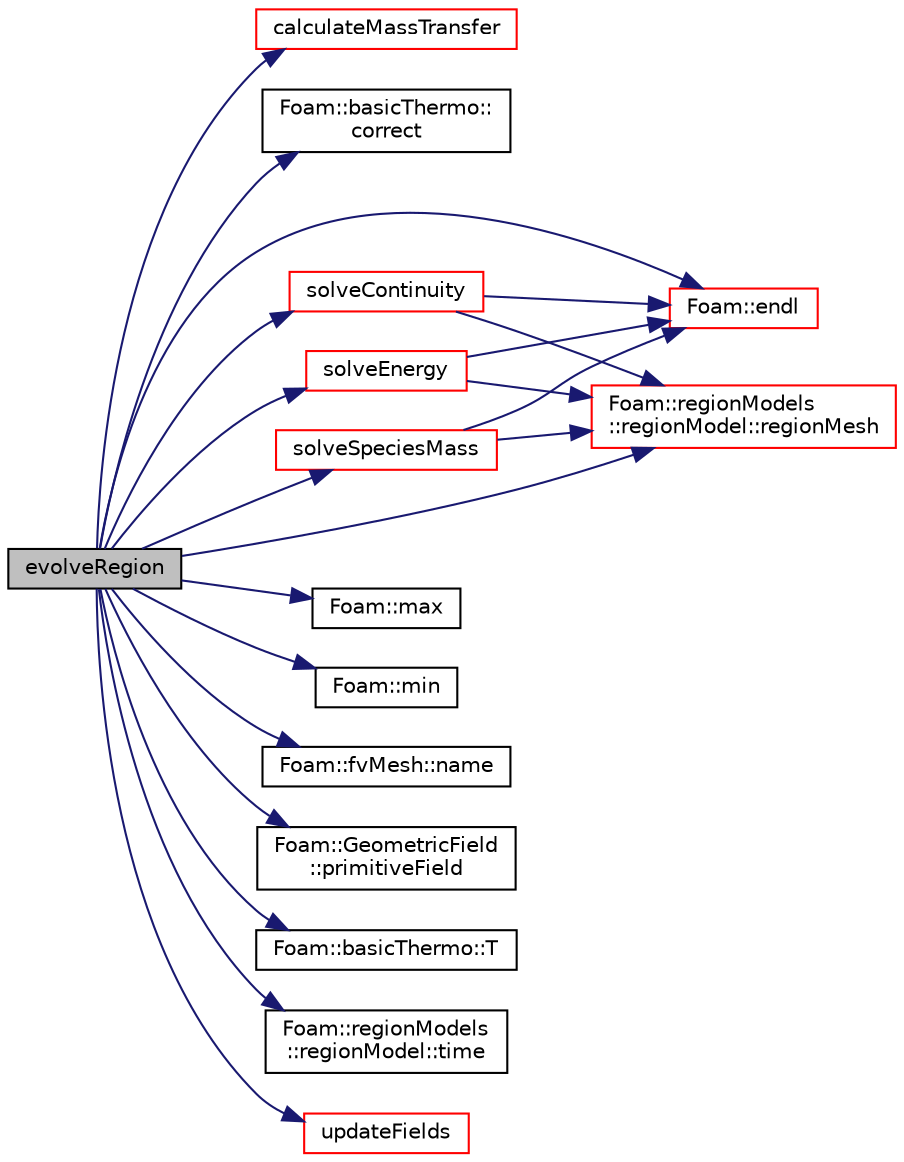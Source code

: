 digraph "evolveRegion"
{
  bgcolor="transparent";
  edge [fontname="Helvetica",fontsize="10",labelfontname="Helvetica",labelfontsize="10"];
  node [fontname="Helvetica",fontsize="10",shape=record];
  rankdir="LR";
  Node1645 [label="evolveRegion",height=0.2,width=0.4,color="black", fillcolor="grey75", style="filled", fontcolor="black"];
  Node1645 -> Node1646 [color="midnightblue",fontsize="10",style="solid",fontname="Helvetica"];
  Node1646 [label="calculateMassTransfer",height=0.2,width=0.4,color="red",URL="$a30053.html#aebd682c7a3b4af9a49c23c154d966dde",tooltip="Mass check. "];
  Node1645 -> Node1656 [color="midnightblue",fontsize="10",style="solid",fontname="Helvetica"];
  Node1656 [label="Foam::basicThermo::\lcorrect",height=0.2,width=0.4,color="black",URL="$a30993.html#a7e204aa62fa1c1f527e8f1c62dc62061",tooltip="Update properties. "];
  Node1645 -> Node1657 [color="midnightblue",fontsize="10",style="solid",fontname="Helvetica"];
  Node1657 [label="Foam::endl",height=0.2,width=0.4,color="red",URL="$a21851.html#a2db8fe02a0d3909e9351bb4275b23ce4",tooltip="Add newline and flush stream. "];
  Node1645 -> Node1659 [color="midnightblue",fontsize="10",style="solid",fontname="Helvetica"];
  Node1659 [label="Foam::max",height=0.2,width=0.4,color="black",URL="$a21851.html#ac993e906cf2774ae77e666bc24e81733"];
  Node1645 -> Node1660 [color="midnightblue",fontsize="10",style="solid",fontname="Helvetica"];
  Node1660 [label="Foam::min",height=0.2,width=0.4,color="black",URL="$a21851.html#a253e112ad2d56d96230ff39ea7f442dc"];
  Node1645 -> Node1661 [color="midnightblue",fontsize="10",style="solid",fontname="Helvetica"];
  Node1661 [label="Foam::fvMesh::name",height=0.2,width=0.4,color="black",URL="$a23593.html#acc80e00a8ac919288fb55bd14cc88bf6",tooltip="Return reference to name. "];
  Node1645 -> Node1655 [color="midnightblue",fontsize="10",style="solid",fontname="Helvetica"];
  Node1655 [label="Foam::GeometricField\l::primitiveField",height=0.2,width=0.4,color="black",URL="$a23249.html#a3d8b34acd265b26c7d4984d1618f9ee2",tooltip="Return a const-reference to the internal field. "];
  Node1645 -> Node1662 [color="midnightblue",fontsize="10",style="solid",fontname="Helvetica"];
  Node1662 [label="Foam::regionModels\l::regionModel::regionMesh",height=0.2,width=0.4,color="red",URL="$a30073.html#a89a37969c20983ee143c612486ce5313",tooltip="Return the region mesh database. "];
  Node1645 -> Node1712 [color="midnightblue",fontsize="10",style="solid",fontname="Helvetica"];
  Node1712 [label="solveContinuity",height=0.2,width=0.4,color="red",URL="$a30053.html#a1a4c7f06441e29b9703723dfd2e5976d",tooltip="Solve continuity equation. "];
  Node1712 -> Node1657 [color="midnightblue",fontsize="10",style="solid",fontname="Helvetica"];
  Node1712 -> Node1662 [color="midnightblue",fontsize="10",style="solid",fontname="Helvetica"];
  Node1645 -> Node1969 [color="midnightblue",fontsize="10",style="solid",fontname="Helvetica"];
  Node1969 [label="solveEnergy",height=0.2,width=0.4,color="red",URL="$a30053.html#a533e6e7fb2c00cd976a89d545355000c",tooltip="Solve energy. "];
  Node1969 -> Node1657 [color="midnightblue",fontsize="10",style="solid",fontname="Helvetica"];
  Node1969 -> Node1662 [color="midnightblue",fontsize="10",style="solid",fontname="Helvetica"];
  Node1645 -> Node1982 [color="midnightblue",fontsize="10",style="solid",fontname="Helvetica"];
  Node1982 [label="solveSpeciesMass",height=0.2,width=0.4,color="red",URL="$a30053.html#a11a62c12f16dc6c9ed50053f4b66d9a1",tooltip="Solve solid species mass conservation. "];
  Node1982 -> Node1657 [color="midnightblue",fontsize="10",style="solid",fontname="Helvetica"];
  Node1982 -> Node1662 [color="midnightblue",fontsize="10",style="solid",fontname="Helvetica"];
  Node1645 -> Node1981 [color="midnightblue",fontsize="10",style="solid",fontname="Helvetica"];
  Node1981 [label="Foam::basicThermo::T",height=0.2,width=0.4,color="black",URL="$a30993.html#a36910f175f1b9478cb168b63da0a9904",tooltip="Temperature [K]. "];
  Node1645 -> Node1985 [color="midnightblue",fontsize="10",style="solid",fontname="Helvetica"];
  Node1985 [label="Foam::regionModels\l::regionModel::time",height=0.2,width=0.4,color="black",URL="$a30073.html#a1ed86245b170b9f651f62650b1827500",tooltip="Return the reference to the time database. "];
  Node1645 -> Node1986 [color="midnightblue",fontsize="10",style="solid",fontname="Helvetica"];
  Node1986 [label="updateFields",height=0.2,width=0.4,color="red",URL="$a30053.html#aa1ae41ebd7f9d7d95ff41f69045699d5",tooltip="Update submodels. "];
}
